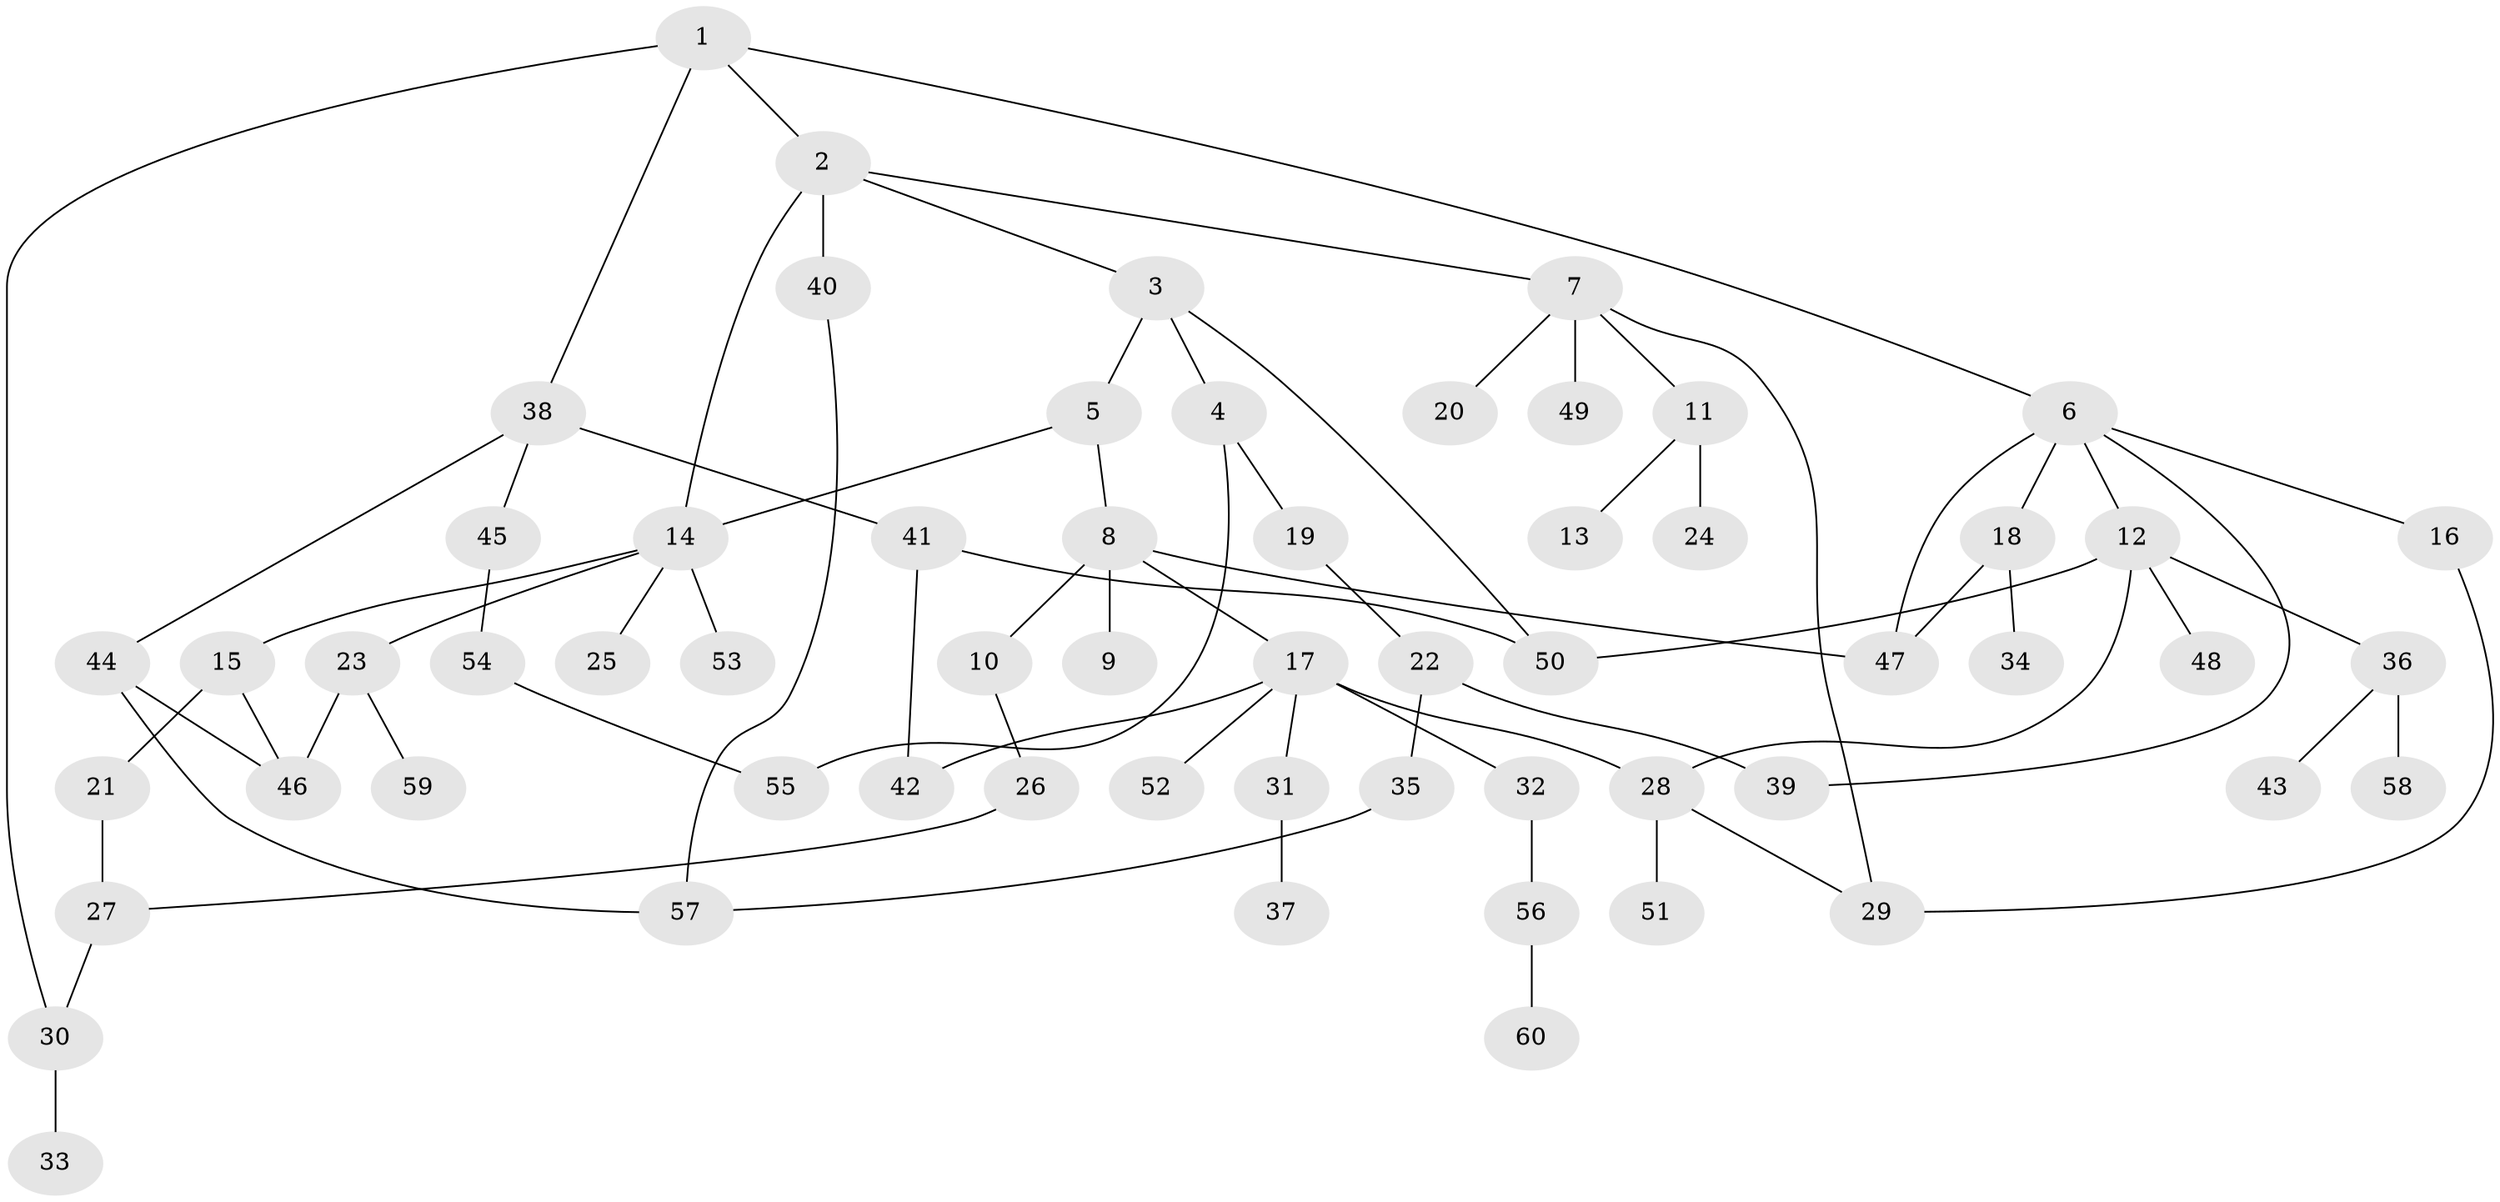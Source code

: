 // Generated by graph-tools (version 1.1) at 2025/13/03/09/25 04:13:27]
// undirected, 60 vertices, 76 edges
graph export_dot {
graph [start="1"]
  node [color=gray90,style=filled];
  1;
  2;
  3;
  4;
  5;
  6;
  7;
  8;
  9;
  10;
  11;
  12;
  13;
  14;
  15;
  16;
  17;
  18;
  19;
  20;
  21;
  22;
  23;
  24;
  25;
  26;
  27;
  28;
  29;
  30;
  31;
  32;
  33;
  34;
  35;
  36;
  37;
  38;
  39;
  40;
  41;
  42;
  43;
  44;
  45;
  46;
  47;
  48;
  49;
  50;
  51;
  52;
  53;
  54;
  55;
  56;
  57;
  58;
  59;
  60;
  1 -- 2;
  1 -- 6;
  1 -- 30;
  1 -- 38;
  2 -- 3;
  2 -- 7;
  2 -- 40;
  2 -- 14;
  3 -- 4;
  3 -- 5;
  3 -- 50;
  4 -- 19;
  4 -- 55;
  5 -- 8;
  5 -- 14;
  6 -- 12;
  6 -- 16;
  6 -- 18;
  6 -- 39;
  6 -- 47;
  7 -- 11;
  7 -- 20;
  7 -- 49;
  7 -- 29;
  8 -- 9;
  8 -- 10;
  8 -- 17;
  8 -- 47;
  10 -- 26;
  11 -- 13;
  11 -- 24;
  12 -- 36;
  12 -- 48;
  12 -- 28;
  12 -- 50;
  14 -- 15;
  14 -- 23;
  14 -- 25;
  14 -- 53;
  15 -- 21;
  15 -- 46;
  16 -- 29;
  17 -- 28;
  17 -- 31;
  17 -- 32;
  17 -- 52;
  17 -- 42;
  18 -- 34;
  18 -- 47;
  19 -- 22;
  21 -- 27;
  22 -- 35;
  22 -- 39;
  23 -- 59;
  23 -- 46;
  26 -- 27;
  27 -- 30;
  28 -- 51;
  28 -- 29;
  30 -- 33;
  31 -- 37;
  32 -- 56;
  35 -- 57;
  36 -- 43;
  36 -- 58;
  38 -- 41;
  38 -- 44;
  38 -- 45;
  40 -- 57;
  41 -- 42;
  41 -- 50;
  44 -- 46;
  44 -- 57;
  45 -- 54;
  54 -- 55;
  56 -- 60;
}
